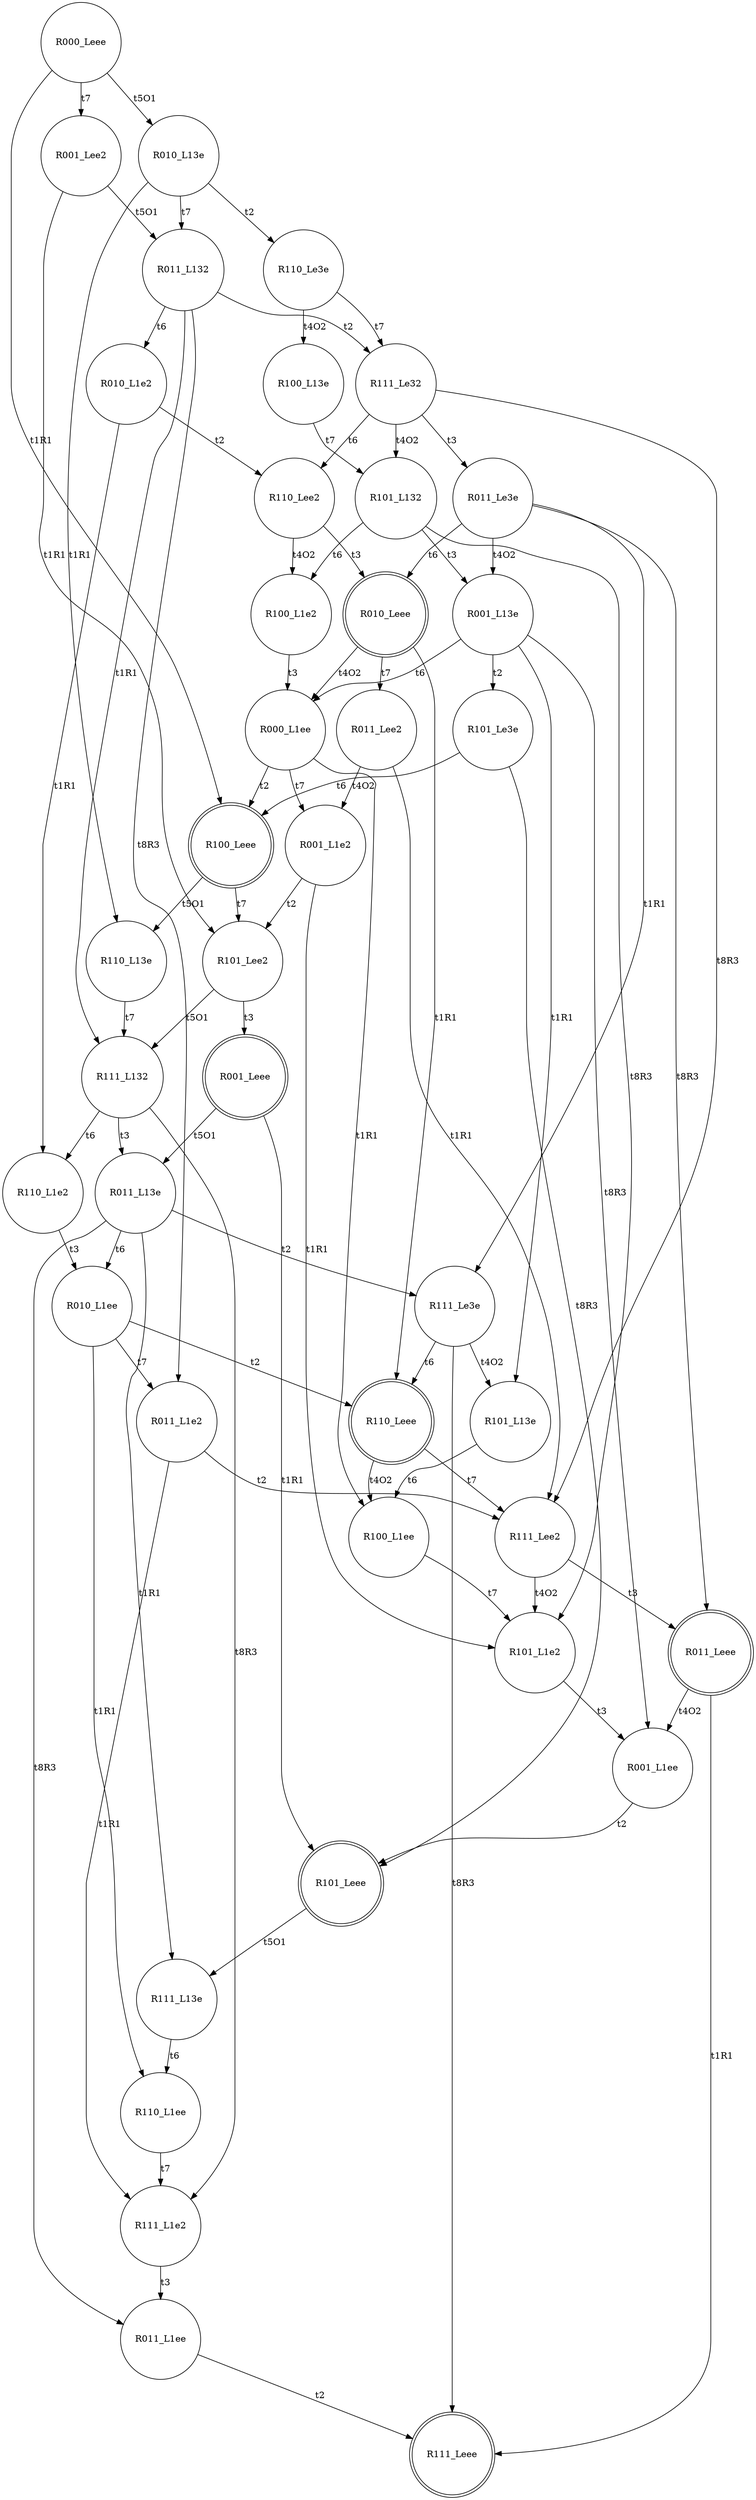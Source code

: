 digraph "SCinput/i" {
node [shape=circle]; R000_Leee ;
node [shape=doublecircle]; R100_Leee ;
node [shape=circle]; R110_L13e ;
node [shape=circle]; R111_L132 ;
node [shape=circle]; R011_L13e ;
node [shape=circle]; R111_L13e ;
node [shape=circle]; R110_L1ee ;
node [shape=circle]; R111_L1e2 ;
node [shape=circle]; R011_L1ee ;
node [shape=doublecircle]; R111_Leee ;
node [shape=circle]; R111_Le3e ;
node [shape=circle]; R101_L13e ;
node [shape=circle]; R100_L1ee ;
node [shape=circle]; R101_L1e2 ;
node [shape=circle]; R001_L1ee ;
node [shape=doublecircle]; R101_Leee ;
node [shape=doublecircle]; R110_Leee ;
node [shape=circle]; R111_Lee2 ;
node [shape=doublecircle]; R011_Leee ;
node [shape=circle]; R010_L1ee ;
node [shape=circle]; R011_L1e2 ;
node [shape=circle]; R110_L1e2 ;
node [shape=circle]; R101_Lee2 ;
node [shape=doublecircle]; R001_Leee ;
node [shape=circle]; R010_L13e ;
node [shape=circle]; R110_Le3e ;
node [shape=circle]; R100_L13e ;
node [shape=circle]; R101_L132 ;
node [shape=circle]; R001_L13e ;
node [shape=circle]; R101_Le3e ;
node [shape=circle]; R000_L1ee ;
node [shape=circle]; R001_L1e2 ;
node [shape=circle]; R100_L1e2 ;
node [shape=circle]; R111_Le32 ;
node [shape=circle]; R011_Le3e ;
node [shape=doublecircle]; R010_Leee ;
node [shape=circle]; R011_Lee2 ;
node [shape=circle]; R110_Lee2 ;
node [shape=circle]; R011_L132 ;
node [shape=circle]; R010_L1e2 ;
node [shape=circle]; R001_Lee2 ;
R000_Leee -> R001_Lee2 [label=t7]
R000_Leee -> R010_L13e [label=t5O1]
R000_Leee -> R100_Leee [label=t1R1]
R100_Leee -> R101_Lee2 [label=t7]
R100_Leee -> R110_L13e [label=t5O1]
R110_L13e -> R111_L132 [label=t7]
R111_L132 -> R111_L1e2 [label=t8R3]
R111_L132 -> R110_L1e2 [label=t6]
R111_L132 -> R011_L13e [label=t3]
R011_L13e -> R011_L1ee [label=t8R3]
R011_L13e -> R010_L1ee [label=t6]
R011_L13e -> R111_Le3e [label=t2]
R011_L13e -> R111_L13e [label=t1R1]
R111_L13e -> R110_L1ee [label=t6]
R110_L1ee -> R111_L1e2 [label=t7]
R111_L1e2 -> R011_L1ee [label=t3]
R011_L1ee -> R111_Leee [label=t2]
R111_Le3e -> R111_Leee [label=t8R3]
R111_Le3e -> R110_Leee [label=t6]
R111_Le3e -> R101_L13e [label=t4O2]
R101_L13e -> R100_L1ee [label=t6]
R100_L1ee -> R101_L1e2 [label=t7]
R101_L1e2 -> R001_L1ee [label=t3]
R001_L1ee -> R101_Leee [label=t2]
R101_Leee -> R111_L13e [label=t5O1]
R110_Leee -> R111_Lee2 [label=t7]
R110_Leee -> R100_L1ee [label=t4O2]
R111_Lee2 -> R101_L1e2 [label=t4O2]
R111_Lee2 -> R011_Leee [label=t3]
R011_Leee -> R001_L1ee [label=t4O2]
R011_Leee -> R111_Leee [label=t1R1]
R010_L1ee -> R011_L1e2 [label=t7]
R010_L1ee -> R110_Leee [label=t2]
R010_L1ee -> R110_L1ee [label=t1R1]
R011_L1e2 -> R111_Lee2 [label=t2]
R011_L1e2 -> R111_L1e2 [label=t1R1]
R110_L1e2 -> R010_L1ee [label=t3]
R101_Lee2 -> R111_L132 [label=t5O1]
R101_Lee2 -> R001_Leee [label=t3]
R001_Leee -> R011_L13e [label=t5O1]
R001_Leee -> R101_Leee [label=t1R1]
R010_L13e -> R011_L132 [label=t7]
R010_L13e -> R110_Le3e [label=t2]
R010_L13e -> R110_L13e [label=t1R1]
R110_Le3e -> R111_Le32 [label=t7]
R110_Le3e -> R100_L13e [label=t4O2]
R100_L13e -> R101_L132 [label=t7]
R101_L132 -> R101_L1e2 [label=t8R3]
R101_L132 -> R100_L1e2 [label=t6]
R101_L132 -> R001_L13e [label=t3]
R001_L13e -> R001_L1ee [label=t8R3]
R001_L13e -> R000_L1ee [label=t6]
R001_L13e -> R101_Le3e [label=t2]
R001_L13e -> R101_L13e [label=t1R1]
R101_Le3e -> R101_Leee [label=t8R3]
R101_Le3e -> R100_Leee [label=t6]
R000_L1ee -> R001_L1e2 [label=t7]
R000_L1ee -> R100_Leee [label=t2]
R000_L1ee -> R100_L1ee [label=t1R1]
R001_L1e2 -> R101_Lee2 [label=t2]
R001_L1e2 -> R101_L1e2 [label=t1R1]
R100_L1e2 -> R000_L1ee [label=t3]
R111_Le32 -> R111_Lee2 [label=t8R3]
R111_Le32 -> R110_Lee2 [label=t6]
R111_Le32 -> R101_L132 [label=t4O2]
R111_Le32 -> R011_Le3e [label=t3]
R011_Le3e -> R011_Leee [label=t8R3]
R011_Le3e -> R010_Leee [label=t6]
R011_Le3e -> R001_L13e [label=t4O2]
R011_Le3e -> R111_Le3e [label=t1R1]
R010_Leee -> R011_Lee2 [label=t7]
R010_Leee -> R000_L1ee [label=t4O2]
R010_Leee -> R110_Leee [label=t1R1]
R011_Lee2 -> R001_L1e2 [label=t4O2]
R011_Lee2 -> R111_Lee2 [label=t1R1]
R110_Lee2 -> R100_L1e2 [label=t4O2]
R110_Lee2 -> R010_Leee [label=t3]
R011_L132 -> R011_L1e2 [label=t8R3]
R011_L132 -> R010_L1e2 [label=t6]
R011_L132 -> R111_Le32 [label=t2]
R011_L132 -> R111_L132 [label=t1R1]
R010_L1e2 -> R110_Lee2 [label=t2]
R010_L1e2 -> R110_L1e2 [label=t1R1]
R001_Lee2 -> R011_L132 [label=t5O1]
R001_Lee2 -> R101_Lee2 [label=t1R1]
}